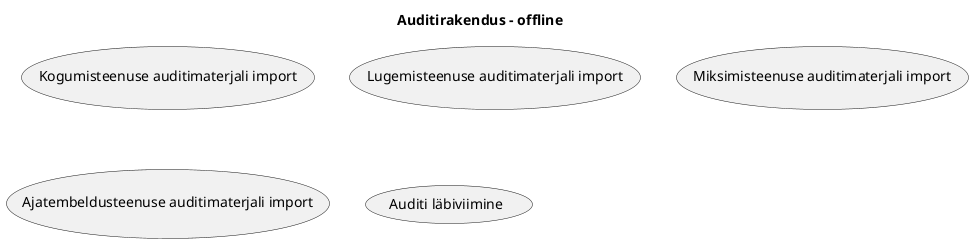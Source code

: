 
@startuml

title "Auditirakendus - offline"

usecase (Kogumisteenuse auditimaterjali import)
usecase (Lugemisteenuse auditimaterjali import)
usecase (Miksimisteenuse auditimaterjali import)
usecase (Ajatembeldusteenuse auditimaterjali import)
usecase (Auditi läbiviimine)

@enduml
